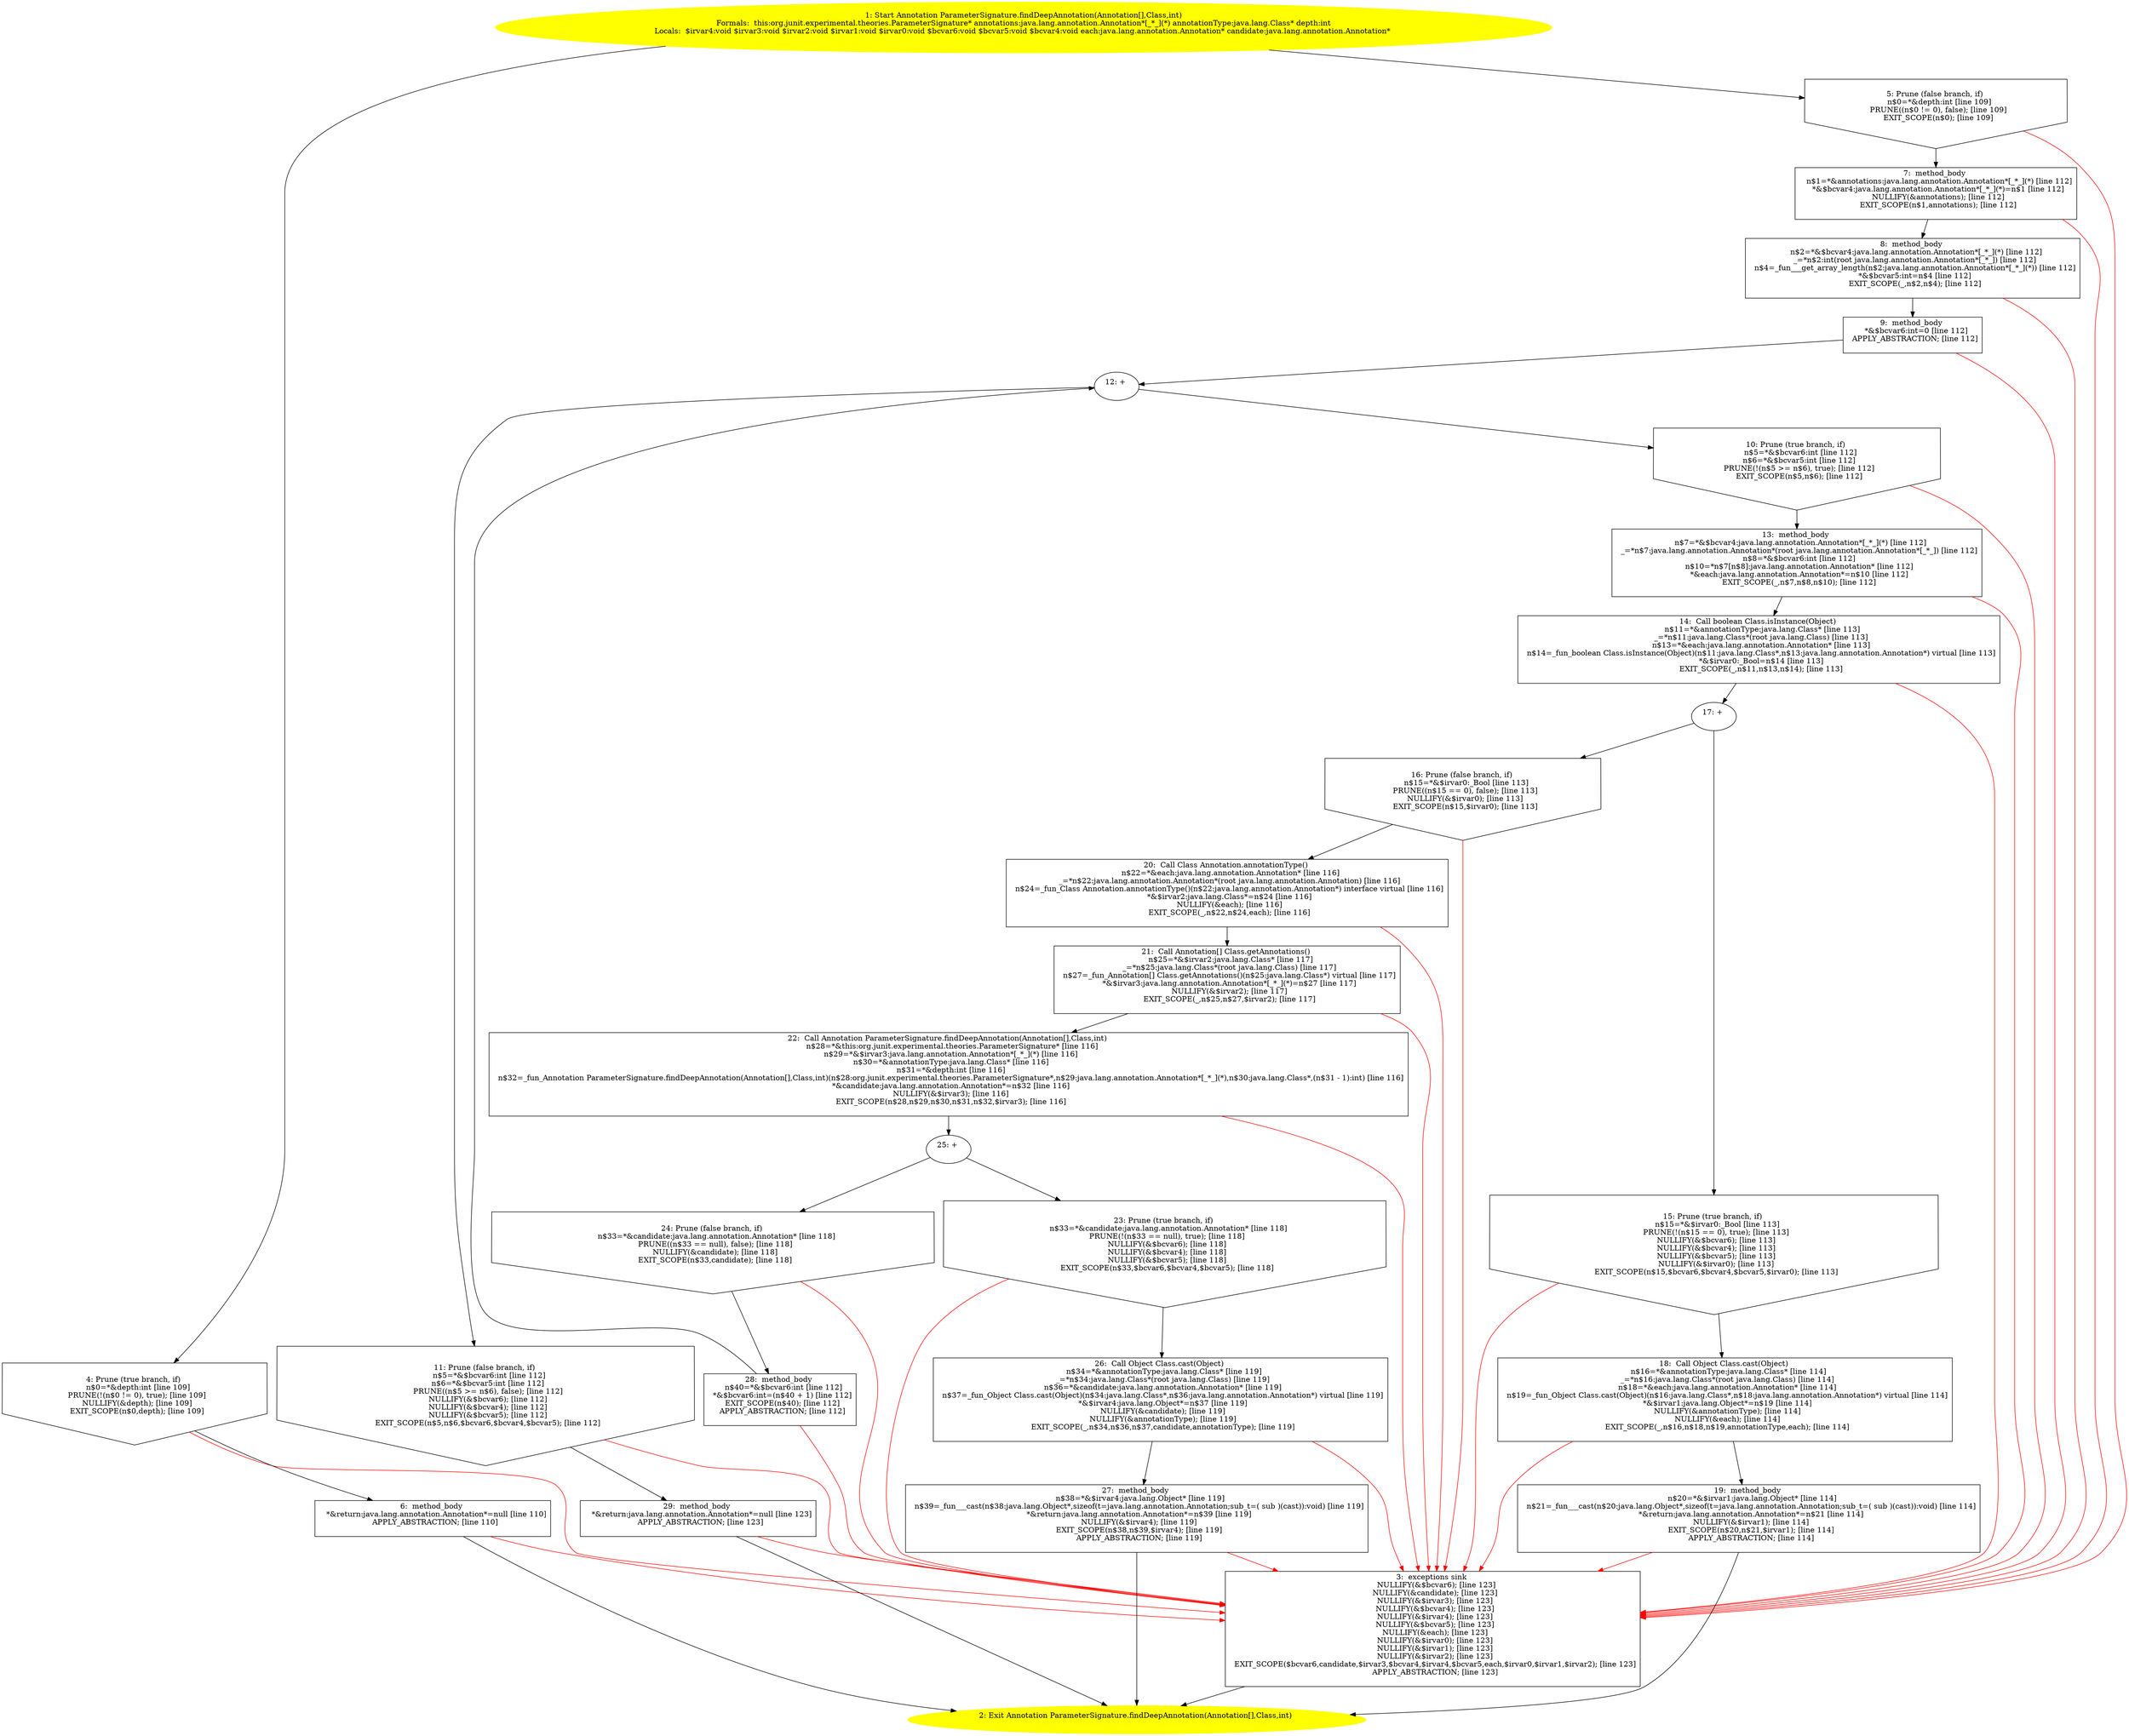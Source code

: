 /* @generated */
digraph cfg {
"org.junit.experimental.theories.ParameterSignature.findDeepAnnotation(java.lang.annotation.Annotatio.b8d1bf9cadb81a620aafedb640b19fe6_1" [label="1: Start Annotation ParameterSignature.findDeepAnnotation(Annotation[],Class,int)\nFormals:  this:org.junit.experimental.theories.ParameterSignature* annotations:java.lang.annotation.Annotation*[_*_](*) annotationType:java.lang.Class* depth:int\nLocals:  $irvar4:void $irvar3:void $irvar2:void $irvar1:void $irvar0:void $bcvar6:void $bcvar5:void $bcvar4:void each:java.lang.annotation.Annotation* candidate:java.lang.annotation.Annotation* \n  " color=yellow style=filled]
	

	 "org.junit.experimental.theories.ParameterSignature.findDeepAnnotation(java.lang.annotation.Annotatio.b8d1bf9cadb81a620aafedb640b19fe6_1" -> "org.junit.experimental.theories.ParameterSignature.findDeepAnnotation(java.lang.annotation.Annotatio.b8d1bf9cadb81a620aafedb640b19fe6_4" ;
	 "org.junit.experimental.theories.ParameterSignature.findDeepAnnotation(java.lang.annotation.Annotatio.b8d1bf9cadb81a620aafedb640b19fe6_1" -> "org.junit.experimental.theories.ParameterSignature.findDeepAnnotation(java.lang.annotation.Annotatio.b8d1bf9cadb81a620aafedb640b19fe6_5" ;
"org.junit.experimental.theories.ParameterSignature.findDeepAnnotation(java.lang.annotation.Annotatio.b8d1bf9cadb81a620aafedb640b19fe6_2" [label="2: Exit Annotation ParameterSignature.findDeepAnnotation(Annotation[],Class,int) \n  " color=yellow style=filled]
	

"org.junit.experimental.theories.ParameterSignature.findDeepAnnotation(java.lang.annotation.Annotatio.b8d1bf9cadb81a620aafedb640b19fe6_3" [label="3:  exceptions sink \n   NULLIFY(&$bcvar6); [line 123]\n  NULLIFY(&candidate); [line 123]\n  NULLIFY(&$irvar3); [line 123]\n  NULLIFY(&$bcvar4); [line 123]\n  NULLIFY(&$irvar4); [line 123]\n  NULLIFY(&$bcvar5); [line 123]\n  NULLIFY(&each); [line 123]\n  NULLIFY(&$irvar0); [line 123]\n  NULLIFY(&$irvar1); [line 123]\n  NULLIFY(&$irvar2); [line 123]\n  EXIT_SCOPE($bcvar6,candidate,$irvar3,$bcvar4,$irvar4,$bcvar5,each,$irvar0,$irvar1,$irvar2); [line 123]\n  APPLY_ABSTRACTION; [line 123]\n " shape="box"]
	

	 "org.junit.experimental.theories.ParameterSignature.findDeepAnnotation(java.lang.annotation.Annotatio.b8d1bf9cadb81a620aafedb640b19fe6_3" -> "org.junit.experimental.theories.ParameterSignature.findDeepAnnotation(java.lang.annotation.Annotatio.b8d1bf9cadb81a620aafedb640b19fe6_2" ;
"org.junit.experimental.theories.ParameterSignature.findDeepAnnotation(java.lang.annotation.Annotatio.b8d1bf9cadb81a620aafedb640b19fe6_4" [label="4: Prune (true branch, if) \n   n$0=*&depth:int [line 109]\n  PRUNE(!(n$0 != 0), true); [line 109]\n  NULLIFY(&depth); [line 109]\n  EXIT_SCOPE(n$0,depth); [line 109]\n " shape="invhouse"]
	

	 "org.junit.experimental.theories.ParameterSignature.findDeepAnnotation(java.lang.annotation.Annotatio.b8d1bf9cadb81a620aafedb640b19fe6_4" -> "org.junit.experimental.theories.ParameterSignature.findDeepAnnotation(java.lang.annotation.Annotatio.b8d1bf9cadb81a620aafedb640b19fe6_6" ;
	 "org.junit.experimental.theories.ParameterSignature.findDeepAnnotation(java.lang.annotation.Annotatio.b8d1bf9cadb81a620aafedb640b19fe6_4" -> "org.junit.experimental.theories.ParameterSignature.findDeepAnnotation(java.lang.annotation.Annotatio.b8d1bf9cadb81a620aafedb640b19fe6_3" [color="red" ];
"org.junit.experimental.theories.ParameterSignature.findDeepAnnotation(java.lang.annotation.Annotatio.b8d1bf9cadb81a620aafedb640b19fe6_5" [label="5: Prune (false branch, if) \n   n$0=*&depth:int [line 109]\n  PRUNE((n$0 != 0), false); [line 109]\n  EXIT_SCOPE(n$0); [line 109]\n " shape="invhouse"]
	

	 "org.junit.experimental.theories.ParameterSignature.findDeepAnnotation(java.lang.annotation.Annotatio.b8d1bf9cadb81a620aafedb640b19fe6_5" -> "org.junit.experimental.theories.ParameterSignature.findDeepAnnotation(java.lang.annotation.Annotatio.b8d1bf9cadb81a620aafedb640b19fe6_7" ;
	 "org.junit.experimental.theories.ParameterSignature.findDeepAnnotation(java.lang.annotation.Annotatio.b8d1bf9cadb81a620aafedb640b19fe6_5" -> "org.junit.experimental.theories.ParameterSignature.findDeepAnnotation(java.lang.annotation.Annotatio.b8d1bf9cadb81a620aafedb640b19fe6_3" [color="red" ];
"org.junit.experimental.theories.ParameterSignature.findDeepAnnotation(java.lang.annotation.Annotatio.b8d1bf9cadb81a620aafedb640b19fe6_6" [label="6:  method_body \n   *&return:java.lang.annotation.Annotation*=null [line 110]\n  APPLY_ABSTRACTION; [line 110]\n " shape="box"]
	

	 "org.junit.experimental.theories.ParameterSignature.findDeepAnnotation(java.lang.annotation.Annotatio.b8d1bf9cadb81a620aafedb640b19fe6_6" -> "org.junit.experimental.theories.ParameterSignature.findDeepAnnotation(java.lang.annotation.Annotatio.b8d1bf9cadb81a620aafedb640b19fe6_2" ;
	 "org.junit.experimental.theories.ParameterSignature.findDeepAnnotation(java.lang.annotation.Annotatio.b8d1bf9cadb81a620aafedb640b19fe6_6" -> "org.junit.experimental.theories.ParameterSignature.findDeepAnnotation(java.lang.annotation.Annotatio.b8d1bf9cadb81a620aafedb640b19fe6_3" [color="red" ];
"org.junit.experimental.theories.ParameterSignature.findDeepAnnotation(java.lang.annotation.Annotatio.b8d1bf9cadb81a620aafedb640b19fe6_7" [label="7:  method_body \n   n$1=*&annotations:java.lang.annotation.Annotation*[_*_](*) [line 112]\n  *&$bcvar4:java.lang.annotation.Annotation*[_*_](*)=n$1 [line 112]\n  NULLIFY(&annotations); [line 112]\n  EXIT_SCOPE(n$1,annotations); [line 112]\n " shape="box"]
	

	 "org.junit.experimental.theories.ParameterSignature.findDeepAnnotation(java.lang.annotation.Annotatio.b8d1bf9cadb81a620aafedb640b19fe6_7" -> "org.junit.experimental.theories.ParameterSignature.findDeepAnnotation(java.lang.annotation.Annotatio.b8d1bf9cadb81a620aafedb640b19fe6_8" ;
	 "org.junit.experimental.theories.ParameterSignature.findDeepAnnotation(java.lang.annotation.Annotatio.b8d1bf9cadb81a620aafedb640b19fe6_7" -> "org.junit.experimental.theories.ParameterSignature.findDeepAnnotation(java.lang.annotation.Annotatio.b8d1bf9cadb81a620aafedb640b19fe6_3" [color="red" ];
"org.junit.experimental.theories.ParameterSignature.findDeepAnnotation(java.lang.annotation.Annotatio.b8d1bf9cadb81a620aafedb640b19fe6_8" [label="8:  method_body \n   n$2=*&$bcvar4:java.lang.annotation.Annotation*[_*_](*) [line 112]\n  _=*n$2:int(root java.lang.annotation.Annotation*[_*_]) [line 112]\n  n$4=_fun___get_array_length(n$2:java.lang.annotation.Annotation*[_*_](*)) [line 112]\n  *&$bcvar5:int=n$4 [line 112]\n  EXIT_SCOPE(_,n$2,n$4); [line 112]\n " shape="box"]
	

	 "org.junit.experimental.theories.ParameterSignature.findDeepAnnotation(java.lang.annotation.Annotatio.b8d1bf9cadb81a620aafedb640b19fe6_8" -> "org.junit.experimental.theories.ParameterSignature.findDeepAnnotation(java.lang.annotation.Annotatio.b8d1bf9cadb81a620aafedb640b19fe6_9" ;
	 "org.junit.experimental.theories.ParameterSignature.findDeepAnnotation(java.lang.annotation.Annotatio.b8d1bf9cadb81a620aafedb640b19fe6_8" -> "org.junit.experimental.theories.ParameterSignature.findDeepAnnotation(java.lang.annotation.Annotatio.b8d1bf9cadb81a620aafedb640b19fe6_3" [color="red" ];
"org.junit.experimental.theories.ParameterSignature.findDeepAnnotation(java.lang.annotation.Annotatio.b8d1bf9cadb81a620aafedb640b19fe6_9" [label="9:  method_body \n   *&$bcvar6:int=0 [line 112]\n  APPLY_ABSTRACTION; [line 112]\n " shape="box"]
	

	 "org.junit.experimental.theories.ParameterSignature.findDeepAnnotation(java.lang.annotation.Annotatio.b8d1bf9cadb81a620aafedb640b19fe6_9" -> "org.junit.experimental.theories.ParameterSignature.findDeepAnnotation(java.lang.annotation.Annotatio.b8d1bf9cadb81a620aafedb640b19fe6_12" ;
	 "org.junit.experimental.theories.ParameterSignature.findDeepAnnotation(java.lang.annotation.Annotatio.b8d1bf9cadb81a620aafedb640b19fe6_9" -> "org.junit.experimental.theories.ParameterSignature.findDeepAnnotation(java.lang.annotation.Annotatio.b8d1bf9cadb81a620aafedb640b19fe6_3" [color="red" ];
"org.junit.experimental.theories.ParameterSignature.findDeepAnnotation(java.lang.annotation.Annotatio.b8d1bf9cadb81a620aafedb640b19fe6_10" [label="10: Prune (true branch, if) \n   n$5=*&$bcvar6:int [line 112]\n  n$6=*&$bcvar5:int [line 112]\n  PRUNE(!(n$5 >= n$6), true); [line 112]\n  EXIT_SCOPE(n$5,n$6); [line 112]\n " shape="invhouse"]
	

	 "org.junit.experimental.theories.ParameterSignature.findDeepAnnotation(java.lang.annotation.Annotatio.b8d1bf9cadb81a620aafedb640b19fe6_10" -> "org.junit.experimental.theories.ParameterSignature.findDeepAnnotation(java.lang.annotation.Annotatio.b8d1bf9cadb81a620aafedb640b19fe6_13" ;
	 "org.junit.experimental.theories.ParameterSignature.findDeepAnnotation(java.lang.annotation.Annotatio.b8d1bf9cadb81a620aafedb640b19fe6_10" -> "org.junit.experimental.theories.ParameterSignature.findDeepAnnotation(java.lang.annotation.Annotatio.b8d1bf9cadb81a620aafedb640b19fe6_3" [color="red" ];
"org.junit.experimental.theories.ParameterSignature.findDeepAnnotation(java.lang.annotation.Annotatio.b8d1bf9cadb81a620aafedb640b19fe6_11" [label="11: Prune (false branch, if) \n   n$5=*&$bcvar6:int [line 112]\n  n$6=*&$bcvar5:int [line 112]\n  PRUNE((n$5 >= n$6), false); [line 112]\n  NULLIFY(&$bcvar6); [line 112]\n  NULLIFY(&$bcvar4); [line 112]\n  NULLIFY(&$bcvar5); [line 112]\n  EXIT_SCOPE(n$5,n$6,$bcvar6,$bcvar4,$bcvar5); [line 112]\n " shape="invhouse"]
	

	 "org.junit.experimental.theories.ParameterSignature.findDeepAnnotation(java.lang.annotation.Annotatio.b8d1bf9cadb81a620aafedb640b19fe6_11" -> "org.junit.experimental.theories.ParameterSignature.findDeepAnnotation(java.lang.annotation.Annotatio.b8d1bf9cadb81a620aafedb640b19fe6_29" ;
	 "org.junit.experimental.theories.ParameterSignature.findDeepAnnotation(java.lang.annotation.Annotatio.b8d1bf9cadb81a620aafedb640b19fe6_11" -> "org.junit.experimental.theories.ParameterSignature.findDeepAnnotation(java.lang.annotation.Annotatio.b8d1bf9cadb81a620aafedb640b19fe6_3" [color="red" ];
"org.junit.experimental.theories.ParameterSignature.findDeepAnnotation(java.lang.annotation.Annotatio.b8d1bf9cadb81a620aafedb640b19fe6_12" [label="12: + \n  " ]
	

	 "org.junit.experimental.theories.ParameterSignature.findDeepAnnotation(java.lang.annotation.Annotatio.b8d1bf9cadb81a620aafedb640b19fe6_12" -> "org.junit.experimental.theories.ParameterSignature.findDeepAnnotation(java.lang.annotation.Annotatio.b8d1bf9cadb81a620aafedb640b19fe6_10" ;
	 "org.junit.experimental.theories.ParameterSignature.findDeepAnnotation(java.lang.annotation.Annotatio.b8d1bf9cadb81a620aafedb640b19fe6_12" -> "org.junit.experimental.theories.ParameterSignature.findDeepAnnotation(java.lang.annotation.Annotatio.b8d1bf9cadb81a620aafedb640b19fe6_11" ;
"org.junit.experimental.theories.ParameterSignature.findDeepAnnotation(java.lang.annotation.Annotatio.b8d1bf9cadb81a620aafedb640b19fe6_13" [label="13:  method_body \n   n$7=*&$bcvar4:java.lang.annotation.Annotation*[_*_](*) [line 112]\n  _=*n$7:java.lang.annotation.Annotation*(root java.lang.annotation.Annotation*[_*_]) [line 112]\n  n$8=*&$bcvar6:int [line 112]\n  n$10=*n$7[n$8]:java.lang.annotation.Annotation* [line 112]\n  *&each:java.lang.annotation.Annotation*=n$10 [line 112]\n  EXIT_SCOPE(_,n$7,n$8,n$10); [line 112]\n " shape="box"]
	

	 "org.junit.experimental.theories.ParameterSignature.findDeepAnnotation(java.lang.annotation.Annotatio.b8d1bf9cadb81a620aafedb640b19fe6_13" -> "org.junit.experimental.theories.ParameterSignature.findDeepAnnotation(java.lang.annotation.Annotatio.b8d1bf9cadb81a620aafedb640b19fe6_14" ;
	 "org.junit.experimental.theories.ParameterSignature.findDeepAnnotation(java.lang.annotation.Annotatio.b8d1bf9cadb81a620aafedb640b19fe6_13" -> "org.junit.experimental.theories.ParameterSignature.findDeepAnnotation(java.lang.annotation.Annotatio.b8d1bf9cadb81a620aafedb640b19fe6_3" [color="red" ];
"org.junit.experimental.theories.ParameterSignature.findDeepAnnotation(java.lang.annotation.Annotatio.b8d1bf9cadb81a620aafedb640b19fe6_14" [label="14:  Call boolean Class.isInstance(Object) \n   n$11=*&annotationType:java.lang.Class* [line 113]\n  _=*n$11:java.lang.Class*(root java.lang.Class) [line 113]\n  n$13=*&each:java.lang.annotation.Annotation* [line 113]\n  n$14=_fun_boolean Class.isInstance(Object)(n$11:java.lang.Class*,n$13:java.lang.annotation.Annotation*) virtual [line 113]\n  *&$irvar0:_Bool=n$14 [line 113]\n  EXIT_SCOPE(_,n$11,n$13,n$14); [line 113]\n " shape="box"]
	

	 "org.junit.experimental.theories.ParameterSignature.findDeepAnnotation(java.lang.annotation.Annotatio.b8d1bf9cadb81a620aafedb640b19fe6_14" -> "org.junit.experimental.theories.ParameterSignature.findDeepAnnotation(java.lang.annotation.Annotatio.b8d1bf9cadb81a620aafedb640b19fe6_17" ;
	 "org.junit.experimental.theories.ParameterSignature.findDeepAnnotation(java.lang.annotation.Annotatio.b8d1bf9cadb81a620aafedb640b19fe6_14" -> "org.junit.experimental.theories.ParameterSignature.findDeepAnnotation(java.lang.annotation.Annotatio.b8d1bf9cadb81a620aafedb640b19fe6_3" [color="red" ];
"org.junit.experimental.theories.ParameterSignature.findDeepAnnotation(java.lang.annotation.Annotatio.b8d1bf9cadb81a620aafedb640b19fe6_15" [label="15: Prune (true branch, if) \n   n$15=*&$irvar0:_Bool [line 113]\n  PRUNE(!(n$15 == 0), true); [line 113]\n  NULLIFY(&$bcvar6); [line 113]\n  NULLIFY(&$bcvar4); [line 113]\n  NULLIFY(&$bcvar5); [line 113]\n  NULLIFY(&$irvar0); [line 113]\n  EXIT_SCOPE(n$15,$bcvar6,$bcvar4,$bcvar5,$irvar0); [line 113]\n " shape="invhouse"]
	

	 "org.junit.experimental.theories.ParameterSignature.findDeepAnnotation(java.lang.annotation.Annotatio.b8d1bf9cadb81a620aafedb640b19fe6_15" -> "org.junit.experimental.theories.ParameterSignature.findDeepAnnotation(java.lang.annotation.Annotatio.b8d1bf9cadb81a620aafedb640b19fe6_18" ;
	 "org.junit.experimental.theories.ParameterSignature.findDeepAnnotation(java.lang.annotation.Annotatio.b8d1bf9cadb81a620aafedb640b19fe6_15" -> "org.junit.experimental.theories.ParameterSignature.findDeepAnnotation(java.lang.annotation.Annotatio.b8d1bf9cadb81a620aafedb640b19fe6_3" [color="red" ];
"org.junit.experimental.theories.ParameterSignature.findDeepAnnotation(java.lang.annotation.Annotatio.b8d1bf9cadb81a620aafedb640b19fe6_16" [label="16: Prune (false branch, if) \n   n$15=*&$irvar0:_Bool [line 113]\n  PRUNE((n$15 == 0), false); [line 113]\n  NULLIFY(&$irvar0); [line 113]\n  EXIT_SCOPE(n$15,$irvar0); [line 113]\n " shape="invhouse"]
	

	 "org.junit.experimental.theories.ParameterSignature.findDeepAnnotation(java.lang.annotation.Annotatio.b8d1bf9cadb81a620aafedb640b19fe6_16" -> "org.junit.experimental.theories.ParameterSignature.findDeepAnnotation(java.lang.annotation.Annotatio.b8d1bf9cadb81a620aafedb640b19fe6_20" ;
	 "org.junit.experimental.theories.ParameterSignature.findDeepAnnotation(java.lang.annotation.Annotatio.b8d1bf9cadb81a620aafedb640b19fe6_16" -> "org.junit.experimental.theories.ParameterSignature.findDeepAnnotation(java.lang.annotation.Annotatio.b8d1bf9cadb81a620aafedb640b19fe6_3" [color="red" ];
"org.junit.experimental.theories.ParameterSignature.findDeepAnnotation(java.lang.annotation.Annotatio.b8d1bf9cadb81a620aafedb640b19fe6_17" [label="17: + \n  " ]
	

	 "org.junit.experimental.theories.ParameterSignature.findDeepAnnotation(java.lang.annotation.Annotatio.b8d1bf9cadb81a620aafedb640b19fe6_17" -> "org.junit.experimental.theories.ParameterSignature.findDeepAnnotation(java.lang.annotation.Annotatio.b8d1bf9cadb81a620aafedb640b19fe6_15" ;
	 "org.junit.experimental.theories.ParameterSignature.findDeepAnnotation(java.lang.annotation.Annotatio.b8d1bf9cadb81a620aafedb640b19fe6_17" -> "org.junit.experimental.theories.ParameterSignature.findDeepAnnotation(java.lang.annotation.Annotatio.b8d1bf9cadb81a620aafedb640b19fe6_16" ;
"org.junit.experimental.theories.ParameterSignature.findDeepAnnotation(java.lang.annotation.Annotatio.b8d1bf9cadb81a620aafedb640b19fe6_18" [label="18:  Call Object Class.cast(Object) \n   n$16=*&annotationType:java.lang.Class* [line 114]\n  _=*n$16:java.lang.Class*(root java.lang.Class) [line 114]\n  n$18=*&each:java.lang.annotation.Annotation* [line 114]\n  n$19=_fun_Object Class.cast(Object)(n$16:java.lang.Class*,n$18:java.lang.annotation.Annotation*) virtual [line 114]\n  *&$irvar1:java.lang.Object*=n$19 [line 114]\n  NULLIFY(&annotationType); [line 114]\n  NULLIFY(&each); [line 114]\n  EXIT_SCOPE(_,n$16,n$18,n$19,annotationType,each); [line 114]\n " shape="box"]
	

	 "org.junit.experimental.theories.ParameterSignature.findDeepAnnotation(java.lang.annotation.Annotatio.b8d1bf9cadb81a620aafedb640b19fe6_18" -> "org.junit.experimental.theories.ParameterSignature.findDeepAnnotation(java.lang.annotation.Annotatio.b8d1bf9cadb81a620aafedb640b19fe6_19" ;
	 "org.junit.experimental.theories.ParameterSignature.findDeepAnnotation(java.lang.annotation.Annotatio.b8d1bf9cadb81a620aafedb640b19fe6_18" -> "org.junit.experimental.theories.ParameterSignature.findDeepAnnotation(java.lang.annotation.Annotatio.b8d1bf9cadb81a620aafedb640b19fe6_3" [color="red" ];
"org.junit.experimental.theories.ParameterSignature.findDeepAnnotation(java.lang.annotation.Annotatio.b8d1bf9cadb81a620aafedb640b19fe6_19" [label="19:  method_body \n   n$20=*&$irvar1:java.lang.Object* [line 114]\n  n$21=_fun___cast(n$20:java.lang.Object*,sizeof(t=java.lang.annotation.Annotation;sub_t=( sub )(cast)):void) [line 114]\n  *&return:java.lang.annotation.Annotation*=n$21 [line 114]\n  NULLIFY(&$irvar1); [line 114]\n  EXIT_SCOPE(n$20,n$21,$irvar1); [line 114]\n  APPLY_ABSTRACTION; [line 114]\n " shape="box"]
	

	 "org.junit.experimental.theories.ParameterSignature.findDeepAnnotation(java.lang.annotation.Annotatio.b8d1bf9cadb81a620aafedb640b19fe6_19" -> "org.junit.experimental.theories.ParameterSignature.findDeepAnnotation(java.lang.annotation.Annotatio.b8d1bf9cadb81a620aafedb640b19fe6_2" ;
	 "org.junit.experimental.theories.ParameterSignature.findDeepAnnotation(java.lang.annotation.Annotatio.b8d1bf9cadb81a620aafedb640b19fe6_19" -> "org.junit.experimental.theories.ParameterSignature.findDeepAnnotation(java.lang.annotation.Annotatio.b8d1bf9cadb81a620aafedb640b19fe6_3" [color="red" ];
"org.junit.experimental.theories.ParameterSignature.findDeepAnnotation(java.lang.annotation.Annotatio.b8d1bf9cadb81a620aafedb640b19fe6_20" [label="20:  Call Class Annotation.annotationType() \n   n$22=*&each:java.lang.annotation.Annotation* [line 116]\n  _=*n$22:java.lang.annotation.Annotation*(root java.lang.annotation.Annotation) [line 116]\n  n$24=_fun_Class Annotation.annotationType()(n$22:java.lang.annotation.Annotation*) interface virtual [line 116]\n  *&$irvar2:java.lang.Class*=n$24 [line 116]\n  NULLIFY(&each); [line 116]\n  EXIT_SCOPE(_,n$22,n$24,each); [line 116]\n " shape="box"]
	

	 "org.junit.experimental.theories.ParameterSignature.findDeepAnnotation(java.lang.annotation.Annotatio.b8d1bf9cadb81a620aafedb640b19fe6_20" -> "org.junit.experimental.theories.ParameterSignature.findDeepAnnotation(java.lang.annotation.Annotatio.b8d1bf9cadb81a620aafedb640b19fe6_21" ;
	 "org.junit.experimental.theories.ParameterSignature.findDeepAnnotation(java.lang.annotation.Annotatio.b8d1bf9cadb81a620aafedb640b19fe6_20" -> "org.junit.experimental.theories.ParameterSignature.findDeepAnnotation(java.lang.annotation.Annotatio.b8d1bf9cadb81a620aafedb640b19fe6_3" [color="red" ];
"org.junit.experimental.theories.ParameterSignature.findDeepAnnotation(java.lang.annotation.Annotatio.b8d1bf9cadb81a620aafedb640b19fe6_21" [label="21:  Call Annotation[] Class.getAnnotations() \n   n$25=*&$irvar2:java.lang.Class* [line 117]\n  _=*n$25:java.lang.Class*(root java.lang.Class) [line 117]\n  n$27=_fun_Annotation[] Class.getAnnotations()(n$25:java.lang.Class*) virtual [line 117]\n  *&$irvar3:java.lang.annotation.Annotation*[_*_](*)=n$27 [line 117]\n  NULLIFY(&$irvar2); [line 117]\n  EXIT_SCOPE(_,n$25,n$27,$irvar2); [line 117]\n " shape="box"]
	

	 "org.junit.experimental.theories.ParameterSignature.findDeepAnnotation(java.lang.annotation.Annotatio.b8d1bf9cadb81a620aafedb640b19fe6_21" -> "org.junit.experimental.theories.ParameterSignature.findDeepAnnotation(java.lang.annotation.Annotatio.b8d1bf9cadb81a620aafedb640b19fe6_22" ;
	 "org.junit.experimental.theories.ParameterSignature.findDeepAnnotation(java.lang.annotation.Annotatio.b8d1bf9cadb81a620aafedb640b19fe6_21" -> "org.junit.experimental.theories.ParameterSignature.findDeepAnnotation(java.lang.annotation.Annotatio.b8d1bf9cadb81a620aafedb640b19fe6_3" [color="red" ];
"org.junit.experimental.theories.ParameterSignature.findDeepAnnotation(java.lang.annotation.Annotatio.b8d1bf9cadb81a620aafedb640b19fe6_22" [label="22:  Call Annotation ParameterSignature.findDeepAnnotation(Annotation[],Class,int) \n   n$28=*&this:org.junit.experimental.theories.ParameterSignature* [line 116]\n  n$29=*&$irvar3:java.lang.annotation.Annotation*[_*_](*) [line 116]\n  n$30=*&annotationType:java.lang.Class* [line 116]\n  n$31=*&depth:int [line 116]\n  n$32=_fun_Annotation ParameterSignature.findDeepAnnotation(Annotation[],Class,int)(n$28:org.junit.experimental.theories.ParameterSignature*,n$29:java.lang.annotation.Annotation*[_*_](*),n$30:java.lang.Class*,(n$31 - 1):int) [line 116]\n  *&candidate:java.lang.annotation.Annotation*=n$32 [line 116]\n  NULLIFY(&$irvar3); [line 116]\n  EXIT_SCOPE(n$28,n$29,n$30,n$31,n$32,$irvar3); [line 116]\n " shape="box"]
	

	 "org.junit.experimental.theories.ParameterSignature.findDeepAnnotation(java.lang.annotation.Annotatio.b8d1bf9cadb81a620aafedb640b19fe6_22" -> "org.junit.experimental.theories.ParameterSignature.findDeepAnnotation(java.lang.annotation.Annotatio.b8d1bf9cadb81a620aafedb640b19fe6_25" ;
	 "org.junit.experimental.theories.ParameterSignature.findDeepAnnotation(java.lang.annotation.Annotatio.b8d1bf9cadb81a620aafedb640b19fe6_22" -> "org.junit.experimental.theories.ParameterSignature.findDeepAnnotation(java.lang.annotation.Annotatio.b8d1bf9cadb81a620aafedb640b19fe6_3" [color="red" ];
"org.junit.experimental.theories.ParameterSignature.findDeepAnnotation(java.lang.annotation.Annotatio.b8d1bf9cadb81a620aafedb640b19fe6_23" [label="23: Prune (true branch, if) \n   n$33=*&candidate:java.lang.annotation.Annotation* [line 118]\n  PRUNE(!(n$33 == null), true); [line 118]\n  NULLIFY(&$bcvar6); [line 118]\n  NULLIFY(&$bcvar4); [line 118]\n  NULLIFY(&$bcvar5); [line 118]\n  EXIT_SCOPE(n$33,$bcvar6,$bcvar4,$bcvar5); [line 118]\n " shape="invhouse"]
	

	 "org.junit.experimental.theories.ParameterSignature.findDeepAnnotation(java.lang.annotation.Annotatio.b8d1bf9cadb81a620aafedb640b19fe6_23" -> "org.junit.experimental.theories.ParameterSignature.findDeepAnnotation(java.lang.annotation.Annotatio.b8d1bf9cadb81a620aafedb640b19fe6_26" ;
	 "org.junit.experimental.theories.ParameterSignature.findDeepAnnotation(java.lang.annotation.Annotatio.b8d1bf9cadb81a620aafedb640b19fe6_23" -> "org.junit.experimental.theories.ParameterSignature.findDeepAnnotation(java.lang.annotation.Annotatio.b8d1bf9cadb81a620aafedb640b19fe6_3" [color="red" ];
"org.junit.experimental.theories.ParameterSignature.findDeepAnnotation(java.lang.annotation.Annotatio.b8d1bf9cadb81a620aafedb640b19fe6_24" [label="24: Prune (false branch, if) \n   n$33=*&candidate:java.lang.annotation.Annotation* [line 118]\n  PRUNE((n$33 == null), false); [line 118]\n  NULLIFY(&candidate); [line 118]\n  EXIT_SCOPE(n$33,candidate); [line 118]\n " shape="invhouse"]
	

	 "org.junit.experimental.theories.ParameterSignature.findDeepAnnotation(java.lang.annotation.Annotatio.b8d1bf9cadb81a620aafedb640b19fe6_24" -> "org.junit.experimental.theories.ParameterSignature.findDeepAnnotation(java.lang.annotation.Annotatio.b8d1bf9cadb81a620aafedb640b19fe6_28" ;
	 "org.junit.experimental.theories.ParameterSignature.findDeepAnnotation(java.lang.annotation.Annotatio.b8d1bf9cadb81a620aafedb640b19fe6_24" -> "org.junit.experimental.theories.ParameterSignature.findDeepAnnotation(java.lang.annotation.Annotatio.b8d1bf9cadb81a620aafedb640b19fe6_3" [color="red" ];
"org.junit.experimental.theories.ParameterSignature.findDeepAnnotation(java.lang.annotation.Annotatio.b8d1bf9cadb81a620aafedb640b19fe6_25" [label="25: + \n  " ]
	

	 "org.junit.experimental.theories.ParameterSignature.findDeepAnnotation(java.lang.annotation.Annotatio.b8d1bf9cadb81a620aafedb640b19fe6_25" -> "org.junit.experimental.theories.ParameterSignature.findDeepAnnotation(java.lang.annotation.Annotatio.b8d1bf9cadb81a620aafedb640b19fe6_23" ;
	 "org.junit.experimental.theories.ParameterSignature.findDeepAnnotation(java.lang.annotation.Annotatio.b8d1bf9cadb81a620aafedb640b19fe6_25" -> "org.junit.experimental.theories.ParameterSignature.findDeepAnnotation(java.lang.annotation.Annotatio.b8d1bf9cadb81a620aafedb640b19fe6_24" ;
"org.junit.experimental.theories.ParameterSignature.findDeepAnnotation(java.lang.annotation.Annotatio.b8d1bf9cadb81a620aafedb640b19fe6_26" [label="26:  Call Object Class.cast(Object) \n   n$34=*&annotationType:java.lang.Class* [line 119]\n  _=*n$34:java.lang.Class*(root java.lang.Class) [line 119]\n  n$36=*&candidate:java.lang.annotation.Annotation* [line 119]\n  n$37=_fun_Object Class.cast(Object)(n$34:java.lang.Class*,n$36:java.lang.annotation.Annotation*) virtual [line 119]\n  *&$irvar4:java.lang.Object*=n$37 [line 119]\n  NULLIFY(&candidate); [line 119]\n  NULLIFY(&annotationType); [line 119]\n  EXIT_SCOPE(_,n$34,n$36,n$37,candidate,annotationType); [line 119]\n " shape="box"]
	

	 "org.junit.experimental.theories.ParameterSignature.findDeepAnnotation(java.lang.annotation.Annotatio.b8d1bf9cadb81a620aafedb640b19fe6_26" -> "org.junit.experimental.theories.ParameterSignature.findDeepAnnotation(java.lang.annotation.Annotatio.b8d1bf9cadb81a620aafedb640b19fe6_27" ;
	 "org.junit.experimental.theories.ParameterSignature.findDeepAnnotation(java.lang.annotation.Annotatio.b8d1bf9cadb81a620aafedb640b19fe6_26" -> "org.junit.experimental.theories.ParameterSignature.findDeepAnnotation(java.lang.annotation.Annotatio.b8d1bf9cadb81a620aafedb640b19fe6_3" [color="red" ];
"org.junit.experimental.theories.ParameterSignature.findDeepAnnotation(java.lang.annotation.Annotatio.b8d1bf9cadb81a620aafedb640b19fe6_27" [label="27:  method_body \n   n$38=*&$irvar4:java.lang.Object* [line 119]\n  n$39=_fun___cast(n$38:java.lang.Object*,sizeof(t=java.lang.annotation.Annotation;sub_t=( sub )(cast)):void) [line 119]\n  *&return:java.lang.annotation.Annotation*=n$39 [line 119]\n  NULLIFY(&$irvar4); [line 119]\n  EXIT_SCOPE(n$38,n$39,$irvar4); [line 119]\n  APPLY_ABSTRACTION; [line 119]\n " shape="box"]
	

	 "org.junit.experimental.theories.ParameterSignature.findDeepAnnotation(java.lang.annotation.Annotatio.b8d1bf9cadb81a620aafedb640b19fe6_27" -> "org.junit.experimental.theories.ParameterSignature.findDeepAnnotation(java.lang.annotation.Annotatio.b8d1bf9cadb81a620aafedb640b19fe6_2" ;
	 "org.junit.experimental.theories.ParameterSignature.findDeepAnnotation(java.lang.annotation.Annotatio.b8d1bf9cadb81a620aafedb640b19fe6_27" -> "org.junit.experimental.theories.ParameterSignature.findDeepAnnotation(java.lang.annotation.Annotatio.b8d1bf9cadb81a620aafedb640b19fe6_3" [color="red" ];
"org.junit.experimental.theories.ParameterSignature.findDeepAnnotation(java.lang.annotation.Annotatio.b8d1bf9cadb81a620aafedb640b19fe6_28" [label="28:  method_body \n   n$40=*&$bcvar6:int [line 112]\n  *&$bcvar6:int=(n$40 + 1) [line 112]\n  EXIT_SCOPE(n$40); [line 112]\n  APPLY_ABSTRACTION; [line 112]\n " shape="box"]
	

	 "org.junit.experimental.theories.ParameterSignature.findDeepAnnotation(java.lang.annotation.Annotatio.b8d1bf9cadb81a620aafedb640b19fe6_28" -> "org.junit.experimental.theories.ParameterSignature.findDeepAnnotation(java.lang.annotation.Annotatio.b8d1bf9cadb81a620aafedb640b19fe6_12" ;
	 "org.junit.experimental.theories.ParameterSignature.findDeepAnnotation(java.lang.annotation.Annotatio.b8d1bf9cadb81a620aafedb640b19fe6_28" -> "org.junit.experimental.theories.ParameterSignature.findDeepAnnotation(java.lang.annotation.Annotatio.b8d1bf9cadb81a620aafedb640b19fe6_3" [color="red" ];
"org.junit.experimental.theories.ParameterSignature.findDeepAnnotation(java.lang.annotation.Annotatio.b8d1bf9cadb81a620aafedb640b19fe6_29" [label="29:  method_body \n   *&return:java.lang.annotation.Annotation*=null [line 123]\n  APPLY_ABSTRACTION; [line 123]\n " shape="box"]
	

	 "org.junit.experimental.theories.ParameterSignature.findDeepAnnotation(java.lang.annotation.Annotatio.b8d1bf9cadb81a620aafedb640b19fe6_29" -> "org.junit.experimental.theories.ParameterSignature.findDeepAnnotation(java.lang.annotation.Annotatio.b8d1bf9cadb81a620aafedb640b19fe6_2" ;
	 "org.junit.experimental.theories.ParameterSignature.findDeepAnnotation(java.lang.annotation.Annotatio.b8d1bf9cadb81a620aafedb640b19fe6_29" -> "org.junit.experimental.theories.ParameterSignature.findDeepAnnotation(java.lang.annotation.Annotatio.b8d1bf9cadb81a620aafedb640b19fe6_3" [color="red" ];
}
